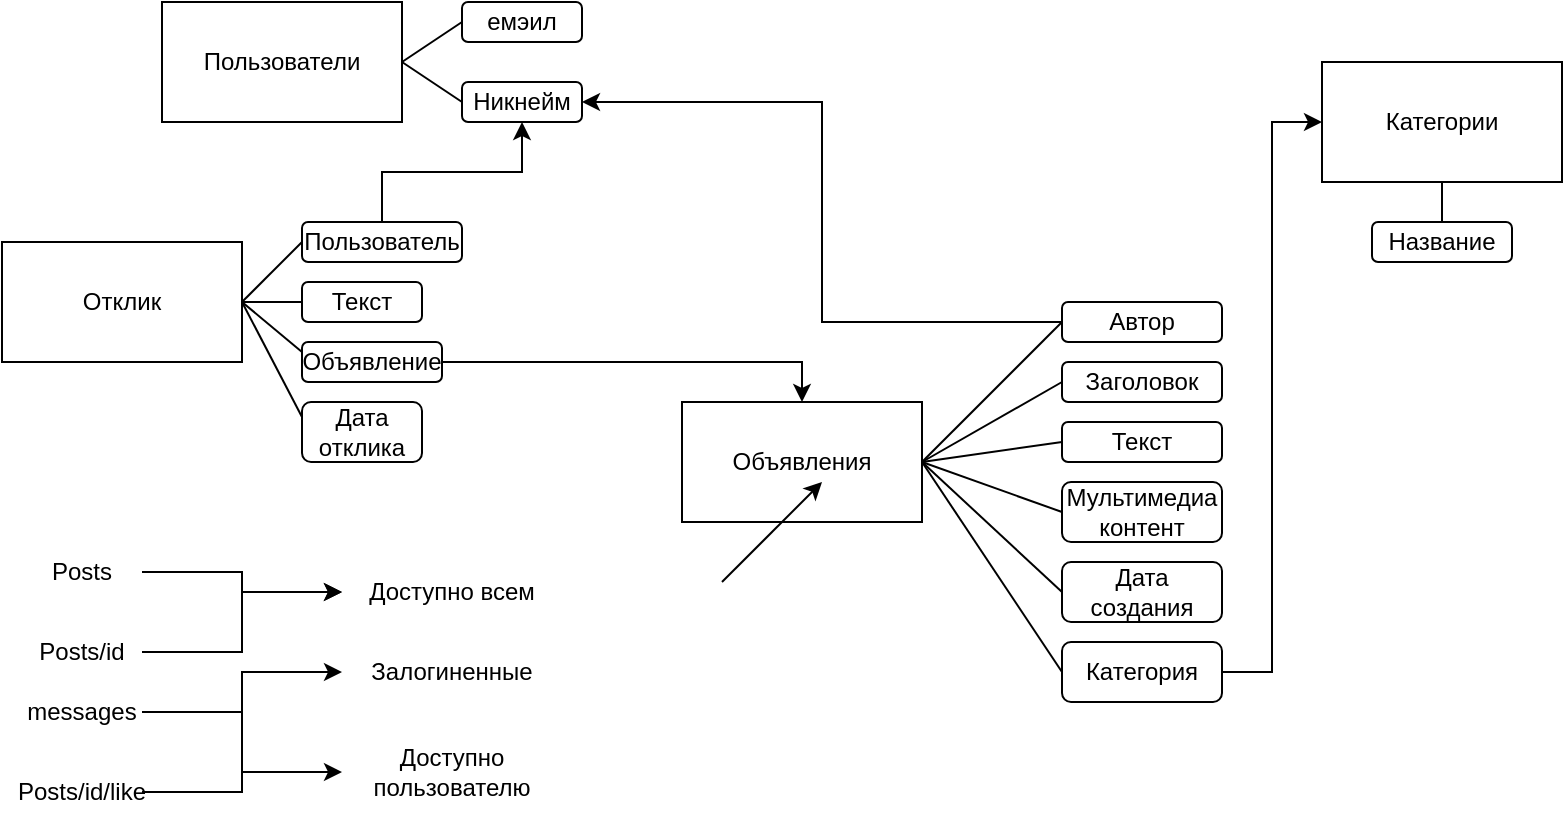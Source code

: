 <mxfile version="22.0.6" type="device">
  <diagram name="Страница — 1" id="OAlgc6mqVdstwr_0eiID">
    <mxGraphModel dx="880" dy="478" grid="1" gridSize="10" guides="1" tooltips="1" connect="1" arrows="1" fold="1" page="1" pageScale="1" pageWidth="827" pageHeight="1169" math="0" shadow="0">
      <root>
        <mxCell id="0" />
        <mxCell id="1" parent="0" />
        <mxCell id="yEK2F6XeM_rVD2lMVvi1-1" value="Пользователи" style="rounded=0;whiteSpace=wrap;html=1;" vertex="1" parent="1">
          <mxGeometry x="110" y="80" width="120" height="60" as="geometry" />
        </mxCell>
        <mxCell id="yEK2F6XeM_rVD2lMVvi1-2" value="емэил" style="rounded=1;whiteSpace=wrap;html=1;" vertex="1" parent="1">
          <mxGeometry x="260" y="80" width="60" height="20" as="geometry" />
        </mxCell>
        <mxCell id="yEK2F6XeM_rVD2lMVvi1-3" value="Объявления" style="rounded=0;whiteSpace=wrap;html=1;" vertex="1" parent="1">
          <mxGeometry x="370" y="280" width="120" height="60" as="geometry" />
        </mxCell>
        <mxCell id="yEK2F6XeM_rVD2lMVvi1-4" value="Заголовок" style="rounded=1;whiteSpace=wrap;html=1;" vertex="1" parent="1">
          <mxGeometry x="560" y="260" width="80" height="20" as="geometry" />
        </mxCell>
        <mxCell id="yEK2F6XeM_rVD2lMVvi1-5" value="Текст" style="rounded=1;whiteSpace=wrap;html=1;" vertex="1" parent="1">
          <mxGeometry x="560" y="290" width="80" height="20" as="geometry" />
        </mxCell>
        <mxCell id="yEK2F6XeM_rVD2lMVvi1-6" value="Мультимедиа контент" style="rounded=1;whiteSpace=wrap;html=1;" vertex="1" parent="1">
          <mxGeometry x="560" y="320" width="80" height="30" as="geometry" />
        </mxCell>
        <mxCell id="yEK2F6XeM_rVD2lMVvi1-7" value="Дата создания" style="rounded=1;whiteSpace=wrap;html=1;" vertex="1" parent="1">
          <mxGeometry x="560" y="360" width="80" height="30" as="geometry" />
        </mxCell>
        <mxCell id="yEK2F6XeM_rVD2lMVvi1-8" value="Никнейм" style="rounded=1;whiteSpace=wrap;html=1;" vertex="1" parent="1">
          <mxGeometry x="260" y="120" width="60" height="20" as="geometry" />
        </mxCell>
        <mxCell id="yEK2F6XeM_rVD2lMVvi1-16" value="" style="endArrow=none;html=1;rounded=0;entryX=0;entryY=0.5;entryDx=0;entryDy=0;exitX=1;exitY=0.5;exitDx=0;exitDy=0;" edge="1" parent="1" source="yEK2F6XeM_rVD2lMVvi1-3" target="yEK2F6XeM_rVD2lMVvi1-4">
          <mxGeometry width="50" height="50" relative="1" as="geometry">
            <mxPoint x="370" y="290" as="sourcePoint" />
            <mxPoint x="420" y="240" as="targetPoint" />
          </mxGeometry>
        </mxCell>
        <mxCell id="yEK2F6XeM_rVD2lMVvi1-18" value="" style="endArrow=none;html=1;rounded=0;entryX=0;entryY=0.5;entryDx=0;entryDy=0;exitX=1;exitY=0.5;exitDx=0;exitDy=0;" edge="1" parent="1" source="yEK2F6XeM_rVD2lMVvi1-3" target="yEK2F6XeM_rVD2lMVvi1-5">
          <mxGeometry width="50" height="50" relative="1" as="geometry">
            <mxPoint x="390" y="280" as="sourcePoint" />
            <mxPoint x="440" y="230" as="targetPoint" />
          </mxGeometry>
        </mxCell>
        <mxCell id="yEK2F6XeM_rVD2lMVvi1-19" value="" style="endArrow=none;html=1;rounded=0;entryX=0;entryY=0.5;entryDx=0;entryDy=0;exitX=1;exitY=0.5;exitDx=0;exitDy=0;" edge="1" parent="1" source="yEK2F6XeM_rVD2lMVvi1-3" target="yEK2F6XeM_rVD2lMVvi1-6">
          <mxGeometry width="50" height="50" relative="1" as="geometry">
            <mxPoint x="390" y="280" as="sourcePoint" />
            <mxPoint x="440" y="230" as="targetPoint" />
          </mxGeometry>
        </mxCell>
        <mxCell id="yEK2F6XeM_rVD2lMVvi1-20" value="" style="endArrow=none;html=1;rounded=0;entryX=1;entryY=0.5;entryDx=0;entryDy=0;exitX=0;exitY=0.5;exitDx=0;exitDy=0;" edge="1" parent="1" source="yEK2F6XeM_rVD2lMVvi1-7" target="yEK2F6XeM_rVD2lMVvi1-3">
          <mxGeometry width="50" height="50" relative="1" as="geometry">
            <mxPoint x="470" y="380" as="sourcePoint" />
            <mxPoint x="520" y="330" as="targetPoint" />
          </mxGeometry>
        </mxCell>
        <mxCell id="yEK2F6XeM_rVD2lMVvi1-21" value="" style="endArrow=none;html=1;rounded=0;entryX=0;entryY=0.5;entryDx=0;entryDy=0;exitX=1;exitY=0.5;exitDx=0;exitDy=0;" edge="1" parent="1" source="yEK2F6XeM_rVD2lMVvi1-1" target="yEK2F6XeM_rVD2lMVvi1-2">
          <mxGeometry width="50" height="50" relative="1" as="geometry">
            <mxPoint x="390" y="280" as="sourcePoint" />
            <mxPoint x="440" y="230" as="targetPoint" />
          </mxGeometry>
        </mxCell>
        <mxCell id="yEK2F6XeM_rVD2lMVvi1-22" value="" style="endArrow=none;html=1;rounded=0;entryX=0;entryY=0.5;entryDx=0;entryDy=0;exitX=1;exitY=0.5;exitDx=0;exitDy=0;" edge="1" parent="1" source="yEK2F6XeM_rVD2lMVvi1-1" target="yEK2F6XeM_rVD2lMVvi1-8">
          <mxGeometry width="50" height="50" relative="1" as="geometry">
            <mxPoint x="390" y="280" as="sourcePoint" />
            <mxPoint x="440" y="230" as="targetPoint" />
          </mxGeometry>
        </mxCell>
        <mxCell id="yEK2F6XeM_rVD2lMVvi1-38" style="edgeStyle=orthogonalEdgeStyle;rounded=0;orthogonalLoop=1;jettySize=auto;html=1;entryX=1;entryY=0.5;entryDx=0;entryDy=0;" edge="1" parent="1" source="yEK2F6XeM_rVD2lMVvi1-23" target="yEK2F6XeM_rVD2lMVvi1-8">
          <mxGeometry relative="1" as="geometry" />
        </mxCell>
        <mxCell id="yEK2F6XeM_rVD2lMVvi1-23" value="Автор" style="rounded=1;whiteSpace=wrap;html=1;" vertex="1" parent="1">
          <mxGeometry x="560" y="230" width="80" height="20" as="geometry" />
        </mxCell>
        <mxCell id="yEK2F6XeM_rVD2lMVvi1-24" value="" style="endArrow=none;html=1;rounded=0;entryX=0;entryY=0.5;entryDx=0;entryDy=0;exitX=1;exitY=0.5;exitDx=0;exitDy=0;" edge="1" parent="1" source="yEK2F6XeM_rVD2lMVvi1-3" target="yEK2F6XeM_rVD2lMVvi1-23">
          <mxGeometry width="50" height="50" relative="1" as="geometry">
            <mxPoint x="390" y="280" as="sourcePoint" />
            <mxPoint x="440" y="230" as="targetPoint" />
          </mxGeometry>
        </mxCell>
        <mxCell id="yEK2F6XeM_rVD2lMVvi1-27" value="Отклик" style="rounded=0;whiteSpace=wrap;html=1;" vertex="1" parent="1">
          <mxGeometry x="30" y="200" width="120" height="60" as="geometry" />
        </mxCell>
        <mxCell id="yEK2F6XeM_rVD2lMVvi1-28" value="Текст" style="rounded=1;whiteSpace=wrap;html=1;" vertex="1" parent="1">
          <mxGeometry x="180" y="220" width="60" height="20" as="geometry" />
        </mxCell>
        <mxCell id="yEK2F6XeM_rVD2lMVvi1-34" style="edgeStyle=orthogonalEdgeStyle;rounded=0;orthogonalLoop=1;jettySize=auto;html=1;entryX=0.5;entryY=0;entryDx=0;entryDy=0;" edge="1" parent="1" source="yEK2F6XeM_rVD2lMVvi1-29" target="yEK2F6XeM_rVD2lMVvi1-3">
          <mxGeometry relative="1" as="geometry" />
        </mxCell>
        <mxCell id="yEK2F6XeM_rVD2lMVvi1-29" value="Объявление" style="rounded=1;whiteSpace=wrap;html=1;" vertex="1" parent="1">
          <mxGeometry x="180" y="250" width="70" height="20" as="geometry" />
        </mxCell>
        <mxCell id="yEK2F6XeM_rVD2lMVvi1-30" value="Дата отклика" style="rounded=1;whiteSpace=wrap;html=1;" vertex="1" parent="1">
          <mxGeometry x="180" y="280" width="60" height="30" as="geometry" />
        </mxCell>
        <mxCell id="yEK2F6XeM_rVD2lMVvi1-31" value="" style="endArrow=none;html=1;rounded=0;entryX=0;entryY=0.5;entryDx=0;entryDy=0;exitX=1;exitY=0.5;exitDx=0;exitDy=0;" edge="1" parent="1" source="yEK2F6XeM_rVD2lMVvi1-27" target="yEK2F6XeM_rVD2lMVvi1-28">
          <mxGeometry width="50" height="50" relative="1" as="geometry">
            <mxPoint x="390" y="280" as="sourcePoint" />
            <mxPoint x="440" y="230" as="targetPoint" />
          </mxGeometry>
        </mxCell>
        <mxCell id="yEK2F6XeM_rVD2lMVvi1-32" value="" style="endArrow=none;html=1;rounded=0;entryX=0;entryY=0.25;entryDx=0;entryDy=0;exitX=1;exitY=0.5;exitDx=0;exitDy=0;" edge="1" parent="1" source="yEK2F6XeM_rVD2lMVvi1-27" target="yEK2F6XeM_rVD2lMVvi1-29">
          <mxGeometry width="50" height="50" relative="1" as="geometry">
            <mxPoint x="160" y="240" as="sourcePoint" />
            <mxPoint x="190" y="210" as="targetPoint" />
          </mxGeometry>
        </mxCell>
        <mxCell id="yEK2F6XeM_rVD2lMVvi1-33" value="" style="endArrow=none;html=1;rounded=0;entryX=0;entryY=0.25;entryDx=0;entryDy=0;exitX=1;exitY=0.5;exitDx=0;exitDy=0;" edge="1" parent="1" source="yEK2F6XeM_rVD2lMVvi1-27" target="yEK2F6XeM_rVD2lMVvi1-30">
          <mxGeometry width="50" height="50" relative="1" as="geometry">
            <mxPoint x="160" y="240" as="sourcePoint" />
            <mxPoint x="190" y="235" as="targetPoint" />
          </mxGeometry>
        </mxCell>
        <mxCell id="yEK2F6XeM_rVD2lMVvi1-37" style="edgeStyle=orthogonalEdgeStyle;rounded=0;orthogonalLoop=1;jettySize=auto;html=1;entryX=0.5;entryY=1;entryDx=0;entryDy=0;" edge="1" parent="1" source="yEK2F6XeM_rVD2lMVvi1-35" target="yEK2F6XeM_rVD2lMVvi1-8">
          <mxGeometry relative="1" as="geometry" />
        </mxCell>
        <mxCell id="yEK2F6XeM_rVD2lMVvi1-35" value="Пользователь" style="rounded=1;whiteSpace=wrap;html=1;" vertex="1" parent="1">
          <mxGeometry x="180" y="190" width="80" height="20" as="geometry" />
        </mxCell>
        <mxCell id="yEK2F6XeM_rVD2lMVvi1-36" value="" style="endArrow=none;html=1;rounded=0;entryX=0;entryY=0.5;entryDx=0;entryDy=0;exitX=1;exitY=0.5;exitDx=0;exitDy=0;" edge="1" parent="1" source="yEK2F6XeM_rVD2lMVvi1-27" target="yEK2F6XeM_rVD2lMVvi1-35">
          <mxGeometry width="50" height="50" relative="1" as="geometry">
            <mxPoint x="160" y="240" as="sourcePoint" />
            <mxPoint x="190" y="240" as="targetPoint" />
          </mxGeometry>
        </mxCell>
        <mxCell id="yEK2F6XeM_rVD2lMVvi1-42" style="edgeStyle=orthogonalEdgeStyle;rounded=0;orthogonalLoop=1;jettySize=auto;html=1;entryX=0;entryY=0.5;entryDx=0;entryDy=0;" edge="1" parent="1" source="yEK2F6XeM_rVD2lMVvi1-39" target="yEK2F6XeM_rVD2lMVvi1-44">
          <mxGeometry relative="1" as="geometry">
            <mxPoint x="700" y="140" as="targetPoint" />
          </mxGeometry>
        </mxCell>
        <mxCell id="yEK2F6XeM_rVD2lMVvi1-39" value="Категория" style="rounded=1;whiteSpace=wrap;html=1;" vertex="1" parent="1">
          <mxGeometry x="560" y="400" width="80" height="30" as="geometry" />
        </mxCell>
        <mxCell id="yEK2F6XeM_rVD2lMVvi1-43" value="" style="endArrow=none;html=1;rounded=0;entryX=0;entryY=0.5;entryDx=0;entryDy=0;exitX=1;exitY=0.5;exitDx=0;exitDy=0;" edge="1" parent="1" source="yEK2F6XeM_rVD2lMVvi1-3" target="yEK2F6XeM_rVD2lMVvi1-39">
          <mxGeometry width="50" height="50" relative="1" as="geometry">
            <mxPoint x="500" y="430" as="sourcePoint" />
            <mxPoint x="550" y="380" as="targetPoint" />
          </mxGeometry>
        </mxCell>
        <mxCell id="yEK2F6XeM_rVD2lMVvi1-44" value="Категории" style="rounded=0;whiteSpace=wrap;html=1;" vertex="1" parent="1">
          <mxGeometry x="690" y="110" width="120" height="60" as="geometry" />
        </mxCell>
        <mxCell id="yEK2F6XeM_rVD2lMVvi1-46" value="Название" style="rounded=1;whiteSpace=wrap;html=1;" vertex="1" parent="1">
          <mxGeometry x="715" y="190" width="70" height="20" as="geometry" />
        </mxCell>
        <mxCell id="yEK2F6XeM_rVD2lMVvi1-47" value="" style="endArrow=none;html=1;rounded=0;entryX=0.5;entryY=1;entryDx=0;entryDy=0;exitX=0.5;exitY=0;exitDx=0;exitDy=0;" edge="1" parent="1" source="yEK2F6XeM_rVD2lMVvi1-46" target="yEK2F6XeM_rVD2lMVvi1-44">
          <mxGeometry width="50" height="50" relative="1" as="geometry">
            <mxPoint x="390" y="280" as="sourcePoint" />
            <mxPoint x="440" y="230" as="targetPoint" />
          </mxGeometry>
        </mxCell>
        <mxCell id="yEK2F6XeM_rVD2lMVvi1-56" style="edgeStyle=orthogonalEdgeStyle;rounded=0;orthogonalLoop=1;jettySize=auto;html=1;entryX=0;entryY=0.5;entryDx=0;entryDy=0;" edge="1" parent="1" source="yEK2F6XeM_rVD2lMVvi1-48" target="yEK2F6XeM_rVD2lMVvi1-52">
          <mxGeometry relative="1" as="geometry" />
        </mxCell>
        <mxCell id="yEK2F6XeM_rVD2lMVvi1-48" value="Posts" style="text;html=1;strokeColor=none;fillColor=none;align=center;verticalAlign=middle;whiteSpace=wrap;rounded=0;" vertex="1" parent="1">
          <mxGeometry x="40" y="350" width="60" height="30" as="geometry" />
        </mxCell>
        <mxCell id="yEK2F6XeM_rVD2lMVvi1-57" style="edgeStyle=orthogonalEdgeStyle;rounded=0;orthogonalLoop=1;jettySize=auto;html=1;entryX=0;entryY=0.5;entryDx=0;entryDy=0;" edge="1" parent="1" source="yEK2F6XeM_rVD2lMVvi1-49" target="yEK2F6XeM_rVD2lMVvi1-52">
          <mxGeometry relative="1" as="geometry" />
        </mxCell>
        <mxCell id="yEK2F6XeM_rVD2lMVvi1-49" value="Posts/id" style="text;html=1;strokeColor=none;fillColor=none;align=center;verticalAlign=middle;whiteSpace=wrap;rounded=0;" vertex="1" parent="1">
          <mxGeometry x="40" y="390" width="60" height="30" as="geometry" />
        </mxCell>
        <mxCell id="yEK2F6XeM_rVD2lMVvi1-59" style="edgeStyle=orthogonalEdgeStyle;rounded=0;orthogonalLoop=1;jettySize=auto;html=1;entryX=0;entryY=0.5;entryDx=0;entryDy=0;" edge="1" parent="1" source="yEK2F6XeM_rVD2lMVvi1-50" target="yEK2F6XeM_rVD2lMVvi1-54">
          <mxGeometry relative="1" as="geometry" />
        </mxCell>
        <mxCell id="yEK2F6XeM_rVD2lMVvi1-50" value="messages" style="text;html=1;strokeColor=none;fillColor=none;align=center;verticalAlign=middle;whiteSpace=wrap;rounded=0;" vertex="1" parent="1">
          <mxGeometry x="40" y="420" width="60" height="30" as="geometry" />
        </mxCell>
        <mxCell id="yEK2F6XeM_rVD2lMVvi1-58" style="edgeStyle=orthogonalEdgeStyle;rounded=0;orthogonalLoop=1;jettySize=auto;html=1;entryX=0;entryY=0.5;entryDx=0;entryDy=0;" edge="1" parent="1" source="yEK2F6XeM_rVD2lMVvi1-51" target="yEK2F6XeM_rVD2lMVvi1-53">
          <mxGeometry relative="1" as="geometry" />
        </mxCell>
        <mxCell id="yEK2F6XeM_rVD2lMVvi1-51" value="Posts/id/like" style="text;html=1;strokeColor=none;fillColor=none;align=center;verticalAlign=middle;whiteSpace=wrap;rounded=0;" vertex="1" parent="1">
          <mxGeometry x="40" y="460" width="60" height="30" as="geometry" />
        </mxCell>
        <mxCell id="yEK2F6XeM_rVD2lMVvi1-52" value="Доступно всем" style="text;html=1;strokeColor=none;fillColor=none;align=center;verticalAlign=middle;whiteSpace=wrap;rounded=0;" vertex="1" parent="1">
          <mxGeometry x="200" y="360" width="110" height="30" as="geometry" />
        </mxCell>
        <mxCell id="yEK2F6XeM_rVD2lMVvi1-53" value="Залогиненные" style="text;html=1;strokeColor=none;fillColor=none;align=center;verticalAlign=middle;whiteSpace=wrap;rounded=0;" vertex="1" parent="1">
          <mxGeometry x="200" y="400" width="110" height="30" as="geometry" />
        </mxCell>
        <mxCell id="yEK2F6XeM_rVD2lMVvi1-54" value="Доступно пользователю" style="text;html=1;strokeColor=none;fillColor=none;align=center;verticalAlign=middle;whiteSpace=wrap;rounded=0;" vertex="1" parent="1">
          <mxGeometry x="200" y="450" width="110" height="30" as="geometry" />
        </mxCell>
        <mxCell id="yEK2F6XeM_rVD2lMVvi1-55" value="" style="endArrow=classic;html=1;rounded=0;" edge="1" parent="1">
          <mxGeometry width="50" height="50" relative="1" as="geometry">
            <mxPoint x="390" y="370" as="sourcePoint" />
            <mxPoint x="440" y="320" as="targetPoint" />
          </mxGeometry>
        </mxCell>
      </root>
    </mxGraphModel>
  </diagram>
</mxfile>
